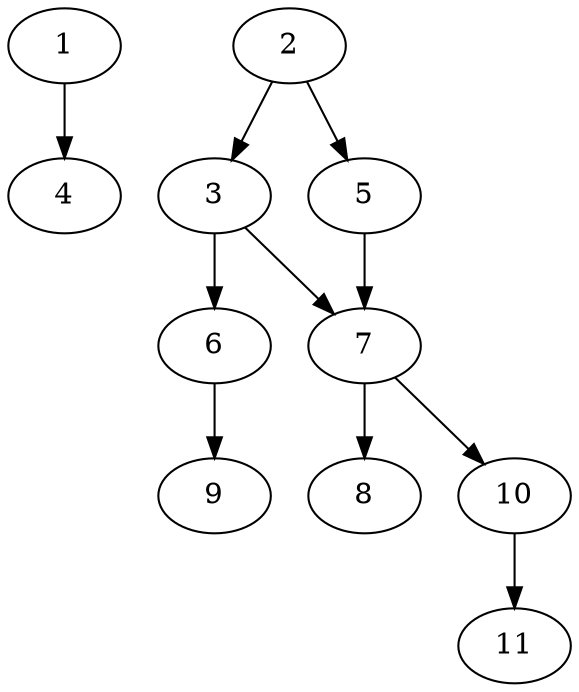// DAG (tier=1-easy, mode=compute, n=11, ccr=0.292, fat=0.495, density=0.350, regular=0.604, jump=0.004, mindata=262144, maxdata=2097152)
// DAG automatically generated by daggen at Sun Aug 24 16:33:32 2025
// /home/ermia/Project/Environments/daggen/bin/daggen --dot --ccr 0.292 --fat 0.495 --regular 0.604 --density 0.350 --jump 0.004 --mindata 262144 --maxdata 2097152 -n 11 
digraph G {
  1 [size="47038749638933", alpha="0.19", expect_size="23519374819466"]
  1 -> 4 [size ="3371851317248"]
  2 [size="4099933418425417728", alpha="0.15", expect_size="2049966709212708864"]
  2 -> 3 [size ="20493109297152"]
  2 -> 5 [size ="20493109297152"]
  3 [size="1817523297637796", alpha="0.05", expect_size="908761648818898"]
  3 -> 6 [size ="1099276746752"]
  3 -> 7 [size ="1099276746752"]
  4 [size="466326693066050", alpha="0.05", expect_size="233163346533025"]
  5 [size="451954141460420", alpha="0.05", expect_size="225977070730210"]
  5 -> 7 [size ="18824069906432"]
  6 [size="23906732189265964", alpha="0.11", expect_size="11953366094632982"]
  6 -> 9 [size ="11839211569152"]
  7 [size="22115906593531888", alpha="0.02", expect_size="11057953296765944"]
  7 -> 8 [size ="9514568908800"]
  7 -> 10 [size ="9514568908800"]
  8 [size="87177782656835", alpha="0.07", expect_size="43588891328417"]
  9 [size="3362272033718140928", alpha="0.08", expect_size="1681136016859070464"]
  10 [size="58081849417242", alpha="0.07", expect_size="29040924708621"]
  10 -> 11 [size ="5530978353152"]
  11 [size="1200293224014534", alpha="0.09", expect_size="600146612007267"]
}